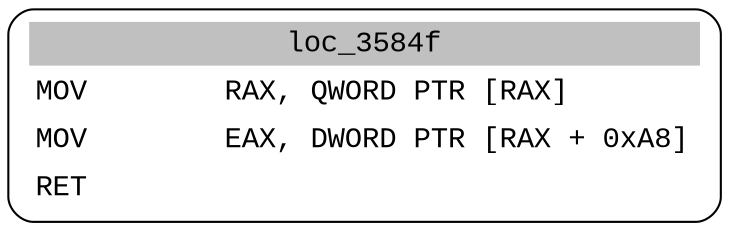 digraph asm_graph {
1941 [
shape="Mrecord" fontname="Courier New"label =<<table border="0" cellborder="0" cellpadding="3"><tr><td align="center" colspan="2" bgcolor="grey">loc_3584f</td></tr><tr><td align="left">MOV        RAX, QWORD PTR [RAX]</td></tr><tr><td align="left">MOV        EAX, DWORD PTR [RAX + 0xA8]</td></tr><tr><td align="left">RET        </td></tr></table>> ];
}